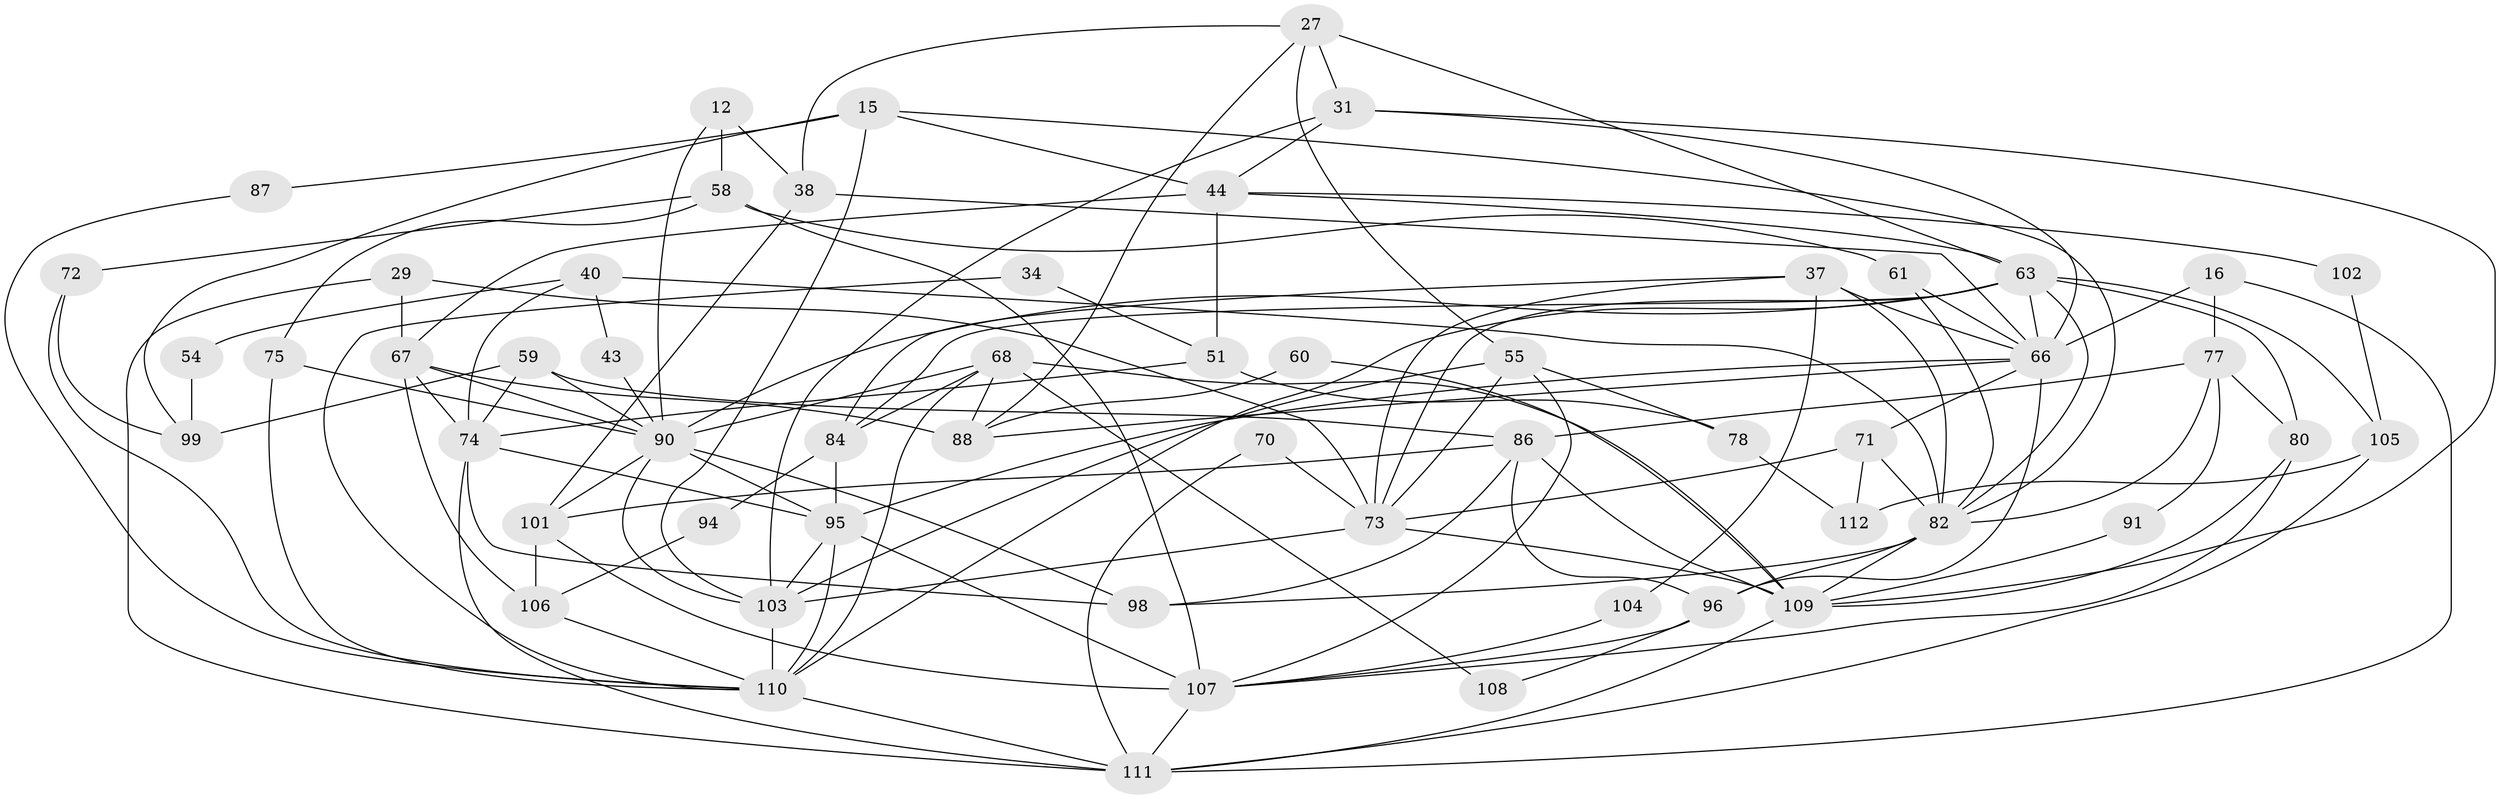 // original degree distribution, {3: 0.19642857142857142, 2: 0.17857142857142858, 6: 0.0625, 4: 0.3482142857142857, 5: 0.125, 8: 0.017857142857142856, 7: 0.0625, 9: 0.008928571428571428}
// Generated by graph-tools (version 1.1) at 2025/52/03/09/25 04:52:15]
// undirected, 56 vertices, 135 edges
graph export_dot {
graph [start="1"]
  node [color=gray90,style=filled];
  12;
  15 [super="+10"];
  16;
  27 [super="+23"];
  29;
  31;
  34;
  37 [super="+1"];
  38;
  40;
  43;
  44 [super="+22"];
  51;
  54;
  55 [super="+33"];
  58 [super="+42"];
  59 [super="+57"];
  60;
  61;
  63 [super="+53"];
  66 [super="+64"];
  67 [super="+28"];
  68;
  70;
  71 [super="+62"];
  72;
  73 [super="+32+35"];
  74 [super="+50+5"];
  75;
  77;
  78 [super="+56"];
  80 [super="+7"];
  82 [super="+11+81+76"];
  84;
  86 [super="+65"];
  87;
  88 [super="+85"];
  90 [super="+48+46+83"];
  91;
  94;
  95 [super="+20+89"];
  96 [super="+45"];
  98;
  99;
  101 [super="+100"];
  102;
  103 [super="+79"];
  104;
  105;
  106;
  107 [super="+93"];
  108;
  109 [super="+97"];
  110 [super="+92"];
  111 [super="+69"];
  112;
  12 -- 38;
  12 -- 58 [weight=2];
  12 -- 90 [weight=2];
  15 -- 99 [weight=2];
  15 -- 44;
  15 -- 87;
  15 -- 103;
  15 -- 82;
  16 -- 77;
  16 -- 111;
  16 -- 66;
  27 -- 55;
  27 -- 88;
  27 -- 31 [weight=2];
  27 -- 38;
  27 -- 63;
  29 -- 67 [weight=2];
  29 -- 111;
  29 -- 73;
  31 -- 103 [weight=2];
  31 -- 44;
  31 -- 109;
  31 -- 66;
  34 -- 51;
  34 -- 110;
  37 -- 104;
  37 -- 84;
  37 -- 82;
  37 -- 66 [weight=3];
  37 -- 73;
  38 -- 101;
  38 -- 66;
  40 -- 74;
  40 -- 43;
  40 -- 54;
  40 -- 82;
  43 -- 90;
  44 -- 51 [weight=2];
  44 -- 67;
  44 -- 102;
  44 -- 63;
  51 -- 78 [weight=2];
  51 -- 74;
  54 -- 99;
  55 -- 103;
  55 -- 107;
  55 -- 78;
  55 -- 73;
  58 -- 107 [weight=2];
  58 -- 61;
  58 -- 72 [weight=2];
  58 -- 75;
  59 -- 74;
  59 -- 90 [weight=2];
  59 -- 99;
  59 -- 86;
  60 -- 88;
  60 -- 109;
  61 -- 82;
  61 -- 66;
  63 -- 110;
  63 -- 90 [weight=2];
  63 -- 105;
  63 -- 80;
  63 -- 82;
  63 -- 84;
  63 -- 66;
  63 -- 73;
  66 -- 96 [weight=2];
  66 -- 88 [weight=2];
  66 -- 95 [weight=2];
  66 -- 71 [weight=2];
  67 -- 88 [weight=2];
  67 -- 90 [weight=2];
  67 -- 106 [weight=2];
  67 -- 74;
  68 -- 90;
  68 -- 84;
  68 -- 108;
  68 -- 110 [weight=2];
  68 -- 88 [weight=2];
  68 -- 109;
  70 -- 73;
  70 -- 111;
  71 -- 82 [weight=2];
  71 -- 112;
  71 -- 73;
  72 -- 110;
  72 -- 99;
  73 -- 109;
  73 -- 103;
  74 -- 98;
  74 -- 111 [weight=2];
  74 -- 95 [weight=2];
  75 -- 110;
  75 -- 90;
  77 -- 80 [weight=2];
  77 -- 86;
  77 -- 91;
  77 -- 82 [weight=2];
  78 -- 112;
  80 -- 107;
  80 -- 109;
  82 -- 96;
  82 -- 98;
  82 -- 109 [weight=2];
  84 -- 94;
  84 -- 95;
  86 -- 109 [weight=2];
  86 -- 98;
  86 -- 96;
  86 -- 101;
  87 -- 110;
  90 -- 103;
  90 -- 98;
  90 -- 101;
  90 -- 95;
  91 -- 109;
  94 -- 106;
  95 -- 107;
  95 -- 103 [weight=2];
  95 -- 110;
  96 -- 107;
  96 -- 108;
  101 -- 106;
  101 -- 107;
  102 -- 105;
  103 -- 110;
  104 -- 107;
  105 -- 111;
  105 -- 112;
  106 -- 110;
  107 -- 111;
  109 -- 111 [weight=2];
  110 -- 111;
}
